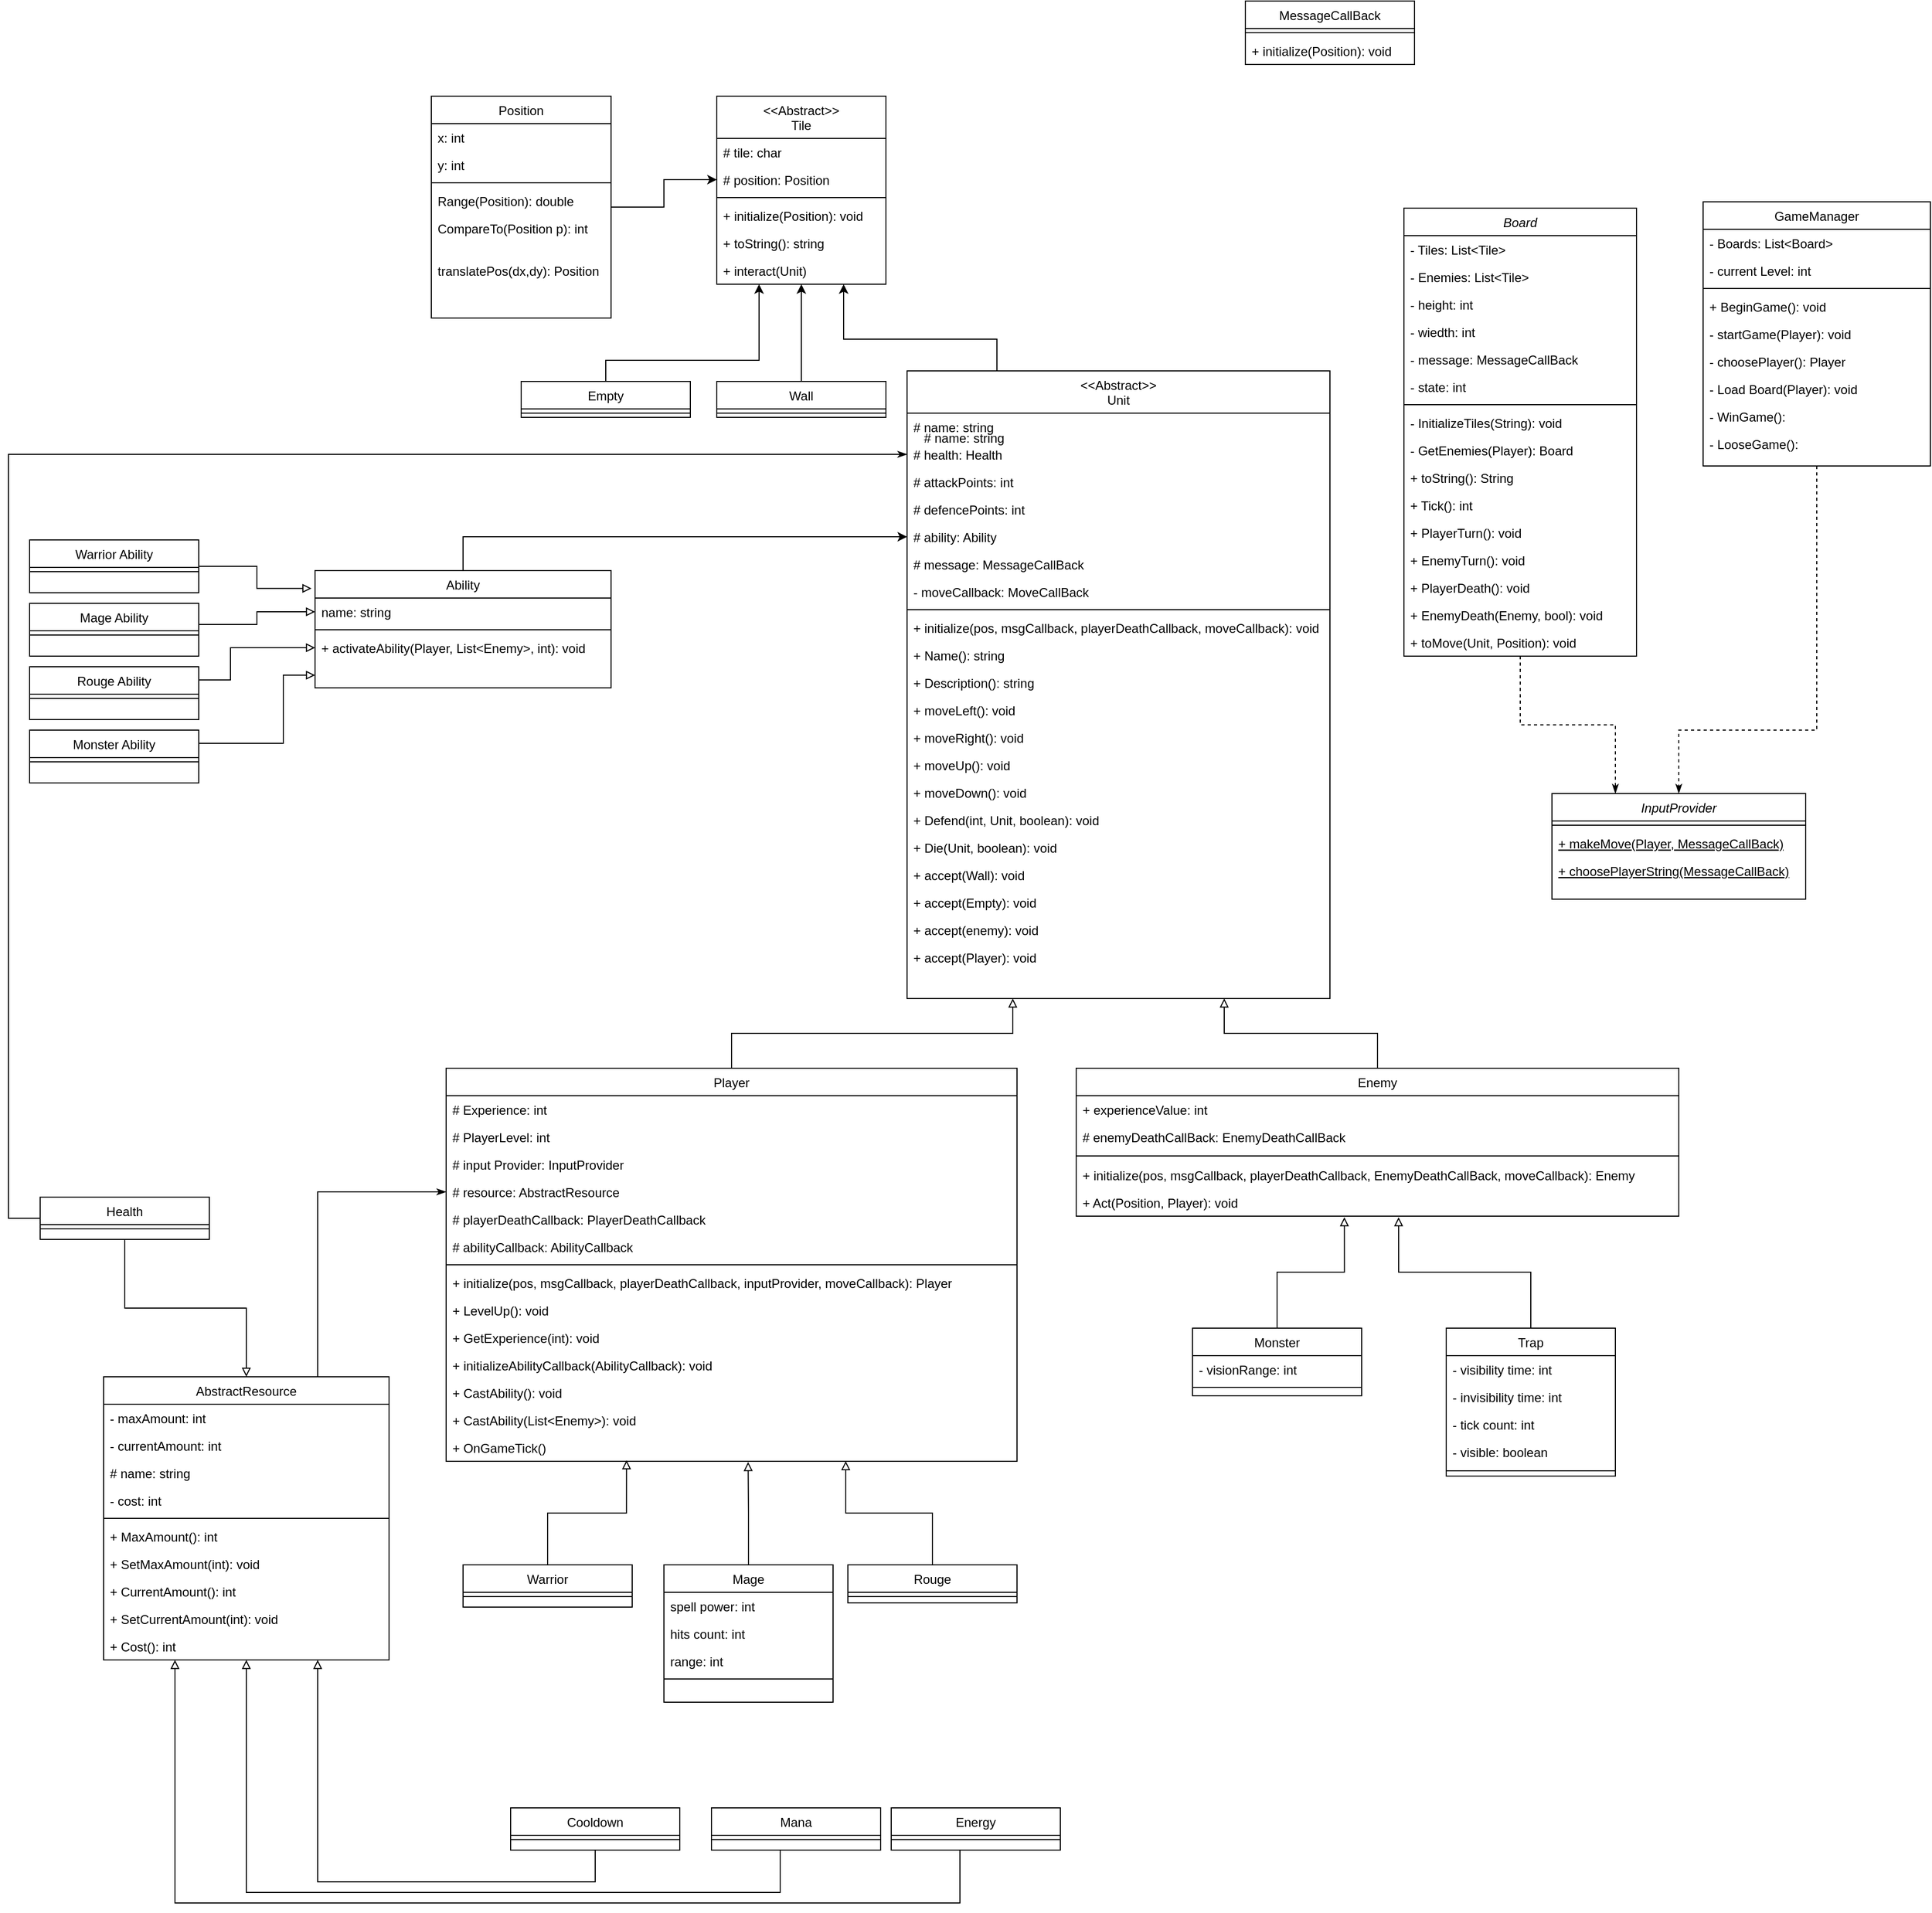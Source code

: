 <mxfile version="14.7.9" type="device"><diagram id="C5RBs43oDa-KdzZeNtuy" name="Page-1"><mxGraphModel dx="2500" dy="2065" grid="1" gridSize="10" guides="1" tooltips="1" connect="1" arrows="1" fold="1" page="1" pageScale="1" pageWidth="827" pageHeight="1169" math="0" shadow="0"><root><mxCell id="WIyWlLk6GJQsqaUBKTNV-0"/><mxCell id="WIyWlLk6GJQsqaUBKTNV-1" parent="WIyWlLk6GJQsqaUBKTNV-0"/><mxCell id="fh96KkEeFU-hCiWbMVlo-61" style="edgeStyle=orthogonalEdgeStyle;rounded=0;orthogonalLoop=1;jettySize=auto;html=1;entryX=0.25;entryY=0;entryDx=0;entryDy=0;endArrow=classicThin;endFill=1;dashed=1;" edge="1" parent="WIyWlLk6GJQsqaUBKTNV-1" source="zkfFHV4jXpPFQw0GAbJ--0" target="fh96KkEeFU-hCiWbMVlo-41"><mxGeometry relative="1" as="geometry"/></mxCell><mxCell id="zkfFHV4jXpPFQw0GAbJ--0" value="Board" style="swimlane;fontStyle=2;align=center;verticalAlign=top;childLayout=stackLayout;horizontal=1;startSize=26;horizontalStack=0;resizeParent=1;resizeLast=0;collapsible=1;marginBottom=0;rounded=0;shadow=0;strokeWidth=1;" parent="WIyWlLk6GJQsqaUBKTNV-1" vertex="1"><mxGeometry x="850" y="-44" width="220" height="424" as="geometry"><mxRectangle x="230" y="140" width="160" height="26" as="alternateBounds"/></mxGeometry></mxCell><mxCell id="zkfFHV4jXpPFQw0GAbJ--1" value="- Tiles: List&lt;Tile&gt;" style="text;align=left;verticalAlign=top;spacingLeft=4;spacingRight=4;overflow=hidden;rotatable=0;points=[[0,0.5],[1,0.5]];portConstraint=eastwest;" parent="zkfFHV4jXpPFQw0GAbJ--0" vertex="1"><mxGeometry y="26" width="220" height="26" as="geometry"/></mxCell><mxCell id="xurQWgPTDYfWLnyRTL-5-29" value="- Enemies: List&lt;Tile&gt;" style="text;align=left;verticalAlign=top;spacingLeft=4;spacingRight=4;overflow=hidden;rotatable=0;points=[[0,0.5],[1,0.5]];portConstraint=eastwest;" parent="zkfFHV4jXpPFQw0GAbJ--0" vertex="1"><mxGeometry y="52" width="220" height="26" as="geometry"/></mxCell><mxCell id="xurQWgPTDYfWLnyRTL-5-79" value="- height: int" style="text;align=left;verticalAlign=top;spacingLeft=4;spacingRight=4;overflow=hidden;rotatable=0;points=[[0,0.5],[1,0.5]];portConstraint=eastwest;" parent="zkfFHV4jXpPFQw0GAbJ--0" vertex="1"><mxGeometry y="78" width="220" height="26" as="geometry"/></mxCell><mxCell id="xurQWgPTDYfWLnyRTL-5-80" value="- wiedth: int" style="text;align=left;verticalAlign=top;spacingLeft=4;spacingRight=4;overflow=hidden;rotatable=0;points=[[0,0.5],[1,0.5]];portConstraint=eastwest;" parent="zkfFHV4jXpPFQw0GAbJ--0" vertex="1"><mxGeometry y="104" width="220" height="26" as="geometry"/></mxCell><mxCell id="fh96KkEeFU-hCiWbMVlo-53" value="- message: MessageCallBack" style="text;align=left;verticalAlign=top;spacingLeft=4;spacingRight=4;overflow=hidden;rotatable=0;points=[[0,0.5],[1,0.5]];portConstraint=eastwest;rounded=0;shadow=0;html=0;" vertex="1" parent="zkfFHV4jXpPFQw0GAbJ--0"><mxGeometry y="130" width="220" height="26" as="geometry"/></mxCell><mxCell id="fh96KkEeFU-hCiWbMVlo-54" value="- state: int" style="text;align=left;verticalAlign=top;spacingLeft=4;spacingRight=4;overflow=hidden;rotatable=0;points=[[0,0.5],[1,0.5]];portConstraint=eastwest;" vertex="1" parent="zkfFHV4jXpPFQw0GAbJ--0"><mxGeometry y="156" width="220" height="26" as="geometry"/></mxCell><mxCell id="zkfFHV4jXpPFQw0GAbJ--4" value="" style="line;html=1;strokeWidth=1;align=left;verticalAlign=middle;spacingTop=-1;spacingLeft=3;spacingRight=3;rotatable=0;labelPosition=right;points=[];portConstraint=eastwest;" parent="zkfFHV4jXpPFQw0GAbJ--0" vertex="1"><mxGeometry y="182" width="220" height="8" as="geometry"/></mxCell><mxCell id="xurQWgPTDYfWLnyRTL-5-73" value="- InitializeTiles(String): void" style="text;align=left;verticalAlign=top;spacingLeft=4;spacingRight=4;overflow=hidden;rotatable=0;points=[[0,0.5],[1,0.5]];portConstraint=eastwest;" parent="zkfFHV4jXpPFQw0GAbJ--0" vertex="1"><mxGeometry y="190" width="220" height="26" as="geometry"/></mxCell><mxCell id="xurQWgPTDYfWLnyRTL-5-74" value="- GetEnemies(Player): Board" style="text;align=left;verticalAlign=top;spacingLeft=4;spacingRight=4;overflow=hidden;rotatable=0;points=[[0,0.5],[1,0.5]];portConstraint=eastwest;" parent="zkfFHV4jXpPFQw0GAbJ--0" vertex="1"><mxGeometry y="216" width="220" height="26" as="geometry"/></mxCell><mxCell id="xurQWgPTDYfWLnyRTL-5-92" value="+ toString(): String" style="text;align=left;verticalAlign=top;spacingLeft=4;spacingRight=4;overflow=hidden;rotatable=0;points=[[0,0.5],[1,0.5]];portConstraint=eastwest;" parent="zkfFHV4jXpPFQw0GAbJ--0" vertex="1"><mxGeometry y="242" width="220" height="26" as="geometry"/></mxCell><mxCell id="fh96KkEeFU-hCiWbMVlo-55" value="+ Tick(): int" style="text;align=left;verticalAlign=top;spacingLeft=4;spacingRight=4;overflow=hidden;rotatable=0;points=[[0,0.5],[1,0.5]];portConstraint=eastwest;" vertex="1" parent="zkfFHV4jXpPFQw0GAbJ--0"><mxGeometry y="268" width="220" height="26" as="geometry"/></mxCell><mxCell id="fh96KkEeFU-hCiWbMVlo-56" value="+ PlayerTurn(): void" style="text;align=left;verticalAlign=top;spacingLeft=4;spacingRight=4;overflow=hidden;rotatable=0;points=[[0,0.5],[1,0.5]];portConstraint=eastwest;" vertex="1" parent="zkfFHV4jXpPFQw0GAbJ--0"><mxGeometry y="294" width="220" height="26" as="geometry"/></mxCell><mxCell id="fh96KkEeFU-hCiWbMVlo-57" value="+ EnemyTurn(): void" style="text;align=left;verticalAlign=top;spacingLeft=4;spacingRight=4;overflow=hidden;rotatable=0;points=[[0,0.5],[1,0.5]];portConstraint=eastwest;" vertex="1" parent="zkfFHV4jXpPFQw0GAbJ--0"><mxGeometry y="320" width="220" height="26" as="geometry"/></mxCell><mxCell id="fh96KkEeFU-hCiWbMVlo-58" value="+ PlayerDeath(): void" style="text;align=left;verticalAlign=top;spacingLeft=4;spacingRight=4;overflow=hidden;rotatable=0;points=[[0,0.5],[1,0.5]];portConstraint=eastwest;" vertex="1" parent="zkfFHV4jXpPFQw0GAbJ--0"><mxGeometry y="346" width="220" height="26" as="geometry"/></mxCell><mxCell id="fh96KkEeFU-hCiWbMVlo-59" value="+ EnemyDeath(Enemy, bool): void" style="text;align=left;verticalAlign=top;spacingLeft=4;spacingRight=4;overflow=hidden;rotatable=0;points=[[0,0.5],[1,0.5]];portConstraint=eastwest;" vertex="1" parent="zkfFHV4jXpPFQw0GAbJ--0"><mxGeometry y="372" width="220" height="26" as="geometry"/></mxCell><mxCell id="fh96KkEeFU-hCiWbMVlo-60" value="+ toMove(Unit, Position): void" style="text;align=left;verticalAlign=top;spacingLeft=4;spacingRight=4;overflow=hidden;rotatable=0;points=[[0,0.5],[1,0.5]];portConstraint=eastwest;" vertex="1" parent="zkfFHV4jXpPFQw0GAbJ--0"><mxGeometry y="398" width="220" height="26" as="geometry"/></mxCell><mxCell id="zkfFHV4jXpPFQw0GAbJ--6" value="&lt;&lt;Abstract&gt;&gt;&#10;Tile" style="swimlane;fontStyle=0;align=center;verticalAlign=top;childLayout=stackLayout;horizontal=1;startSize=40;horizontalStack=0;resizeParent=1;resizeLast=0;collapsible=1;marginBottom=0;rounded=0;shadow=0;strokeWidth=1;" parent="WIyWlLk6GJQsqaUBKTNV-1" vertex="1"><mxGeometry x="200" y="-150" width="160" height="178" as="geometry"><mxRectangle x="130" y="380" width="160" height="26" as="alternateBounds"/></mxGeometry></mxCell><mxCell id="zkfFHV4jXpPFQw0GAbJ--7" value="# tile: char" style="text;align=left;verticalAlign=top;spacingLeft=4;spacingRight=4;overflow=hidden;rotatable=0;points=[[0,0.5],[1,0.5]];portConstraint=eastwest;" parent="zkfFHV4jXpPFQw0GAbJ--6" vertex="1"><mxGeometry y="40" width="160" height="26" as="geometry"/></mxCell><mxCell id="xurQWgPTDYfWLnyRTL-5-30" value="# position: Position" style="text;align=left;verticalAlign=top;spacingLeft=4;spacingRight=4;overflow=hidden;rotatable=0;points=[[0,0.5],[1,0.5]];portConstraint=eastwest;" parent="zkfFHV4jXpPFQw0GAbJ--6" vertex="1"><mxGeometry y="66" width="160" height="26" as="geometry"/></mxCell><mxCell id="zkfFHV4jXpPFQw0GAbJ--9" value="" style="line;html=1;strokeWidth=1;align=left;verticalAlign=middle;spacingTop=-1;spacingLeft=3;spacingRight=3;rotatable=0;labelPosition=right;points=[];portConstraint=eastwest;" parent="zkfFHV4jXpPFQw0GAbJ--6" vertex="1"><mxGeometry y="92" width="160" height="8" as="geometry"/></mxCell><mxCell id="fh96KkEeFU-hCiWbMVlo-0" value="+ initialize(Position): void" style="text;align=left;verticalAlign=top;spacingLeft=4;spacingRight=4;overflow=hidden;rotatable=0;points=[[0,0.5],[1,0.5]];portConstraint=eastwest;" vertex="1" parent="zkfFHV4jXpPFQw0GAbJ--6"><mxGeometry y="100" width="160" height="26" as="geometry"/></mxCell><mxCell id="xurQWgPTDYfWLnyRTL-5-58" value="+ toString(): string" style="text;align=left;verticalAlign=top;spacingLeft=4;spacingRight=4;overflow=hidden;rotatable=0;points=[[0,0.5],[1,0.5]];portConstraint=eastwest;" parent="zkfFHV4jXpPFQw0GAbJ--6" vertex="1"><mxGeometry y="126" width="160" height="26" as="geometry"/></mxCell><mxCell id="fh96KkEeFU-hCiWbMVlo-1" value="+ interact(Unit)" style="text;align=left;verticalAlign=top;spacingLeft=4;spacingRight=4;overflow=hidden;rotatable=0;points=[[0,0.5],[1,0.5]];portConstraint=eastwest;" vertex="1" parent="zkfFHV4jXpPFQw0GAbJ--6"><mxGeometry y="152" width="160" height="26" as="geometry"/></mxCell><mxCell id="fh96KkEeFU-hCiWbMVlo-66" style="edgeStyle=orthogonalEdgeStyle;rounded=0;orthogonalLoop=1;jettySize=auto;html=1;entryX=0.5;entryY=0;entryDx=0;entryDy=0;dashed=1;endArrow=classicThin;endFill=1;" edge="1" parent="WIyWlLk6GJQsqaUBKTNV-1" source="zkfFHV4jXpPFQw0GAbJ--13" target="fh96KkEeFU-hCiWbMVlo-41"><mxGeometry relative="1" as="geometry"><Array as="points"><mxPoint x="1241" y="450"/><mxPoint x="1110" y="450"/></Array></mxGeometry></mxCell><mxCell id="zkfFHV4jXpPFQw0GAbJ--13" value="GameManager" style="swimlane;fontStyle=0;align=center;verticalAlign=top;childLayout=stackLayout;horizontal=1;startSize=26;horizontalStack=0;resizeParent=1;resizeLast=0;collapsible=1;marginBottom=0;rounded=0;shadow=0;strokeWidth=1;" parent="WIyWlLk6GJQsqaUBKTNV-1" vertex="1"><mxGeometry x="1133" y="-50" width="215" height="250" as="geometry"><mxRectangle x="340" y="380" width="170" height="26" as="alternateBounds"/></mxGeometry></mxCell><mxCell id="xurQWgPTDYfWLnyRTL-5-69" value="- Boards: List&lt;Board&gt;" style="text;align=left;verticalAlign=top;spacingLeft=4;spacingRight=4;overflow=hidden;rotatable=0;points=[[0,0.5],[1,0.5]];portConstraint=eastwest;" parent="zkfFHV4jXpPFQw0GAbJ--13" vertex="1"><mxGeometry y="26" width="215" height="26" as="geometry"/></mxCell><mxCell id="xurQWgPTDYfWLnyRTL-5-91" value="- current Level: int" style="text;align=left;verticalAlign=top;spacingLeft=4;spacingRight=4;overflow=hidden;rotatable=0;points=[[0,0.5],[1,0.5]];portConstraint=eastwest;" parent="zkfFHV4jXpPFQw0GAbJ--13" vertex="1"><mxGeometry y="52" width="215" height="26" as="geometry"/></mxCell><mxCell id="zkfFHV4jXpPFQw0GAbJ--15" value="" style="line;html=1;strokeWidth=1;align=left;verticalAlign=middle;spacingTop=-1;spacingLeft=3;spacingRight=3;rotatable=0;labelPosition=right;points=[];portConstraint=eastwest;" parent="zkfFHV4jXpPFQw0GAbJ--13" vertex="1"><mxGeometry y="78" width="215" height="8" as="geometry"/></mxCell><mxCell id="fh96KkEeFU-hCiWbMVlo-65" value="+ BeginGame(): void" style="text;align=left;verticalAlign=top;spacingLeft=4;spacingRight=4;overflow=hidden;rotatable=0;points=[[0,0.5],[1,0.5]];portConstraint=eastwest;" vertex="1" parent="zkfFHV4jXpPFQw0GAbJ--13"><mxGeometry y="86" width="215" height="26" as="geometry"/></mxCell><mxCell id="xurQWgPTDYfWLnyRTL-5-68" value="- startGame(Player): void" style="text;align=left;verticalAlign=top;spacingLeft=4;spacingRight=4;overflow=hidden;rotatable=0;points=[[0,0.5],[1,0.5]];portConstraint=eastwest;" parent="zkfFHV4jXpPFQw0GAbJ--13" vertex="1"><mxGeometry y="112" width="215" height="26" as="geometry"/></mxCell><mxCell id="xurQWgPTDYfWLnyRTL-5-71" value="- choosePlayer(): Player" style="text;align=left;verticalAlign=top;spacingLeft=4;spacingRight=4;overflow=hidden;rotatable=0;points=[[0,0.5],[1,0.5]];portConstraint=eastwest;" parent="zkfFHV4jXpPFQw0GAbJ--13" vertex="1"><mxGeometry y="138" width="215" height="26" as="geometry"/></mxCell><mxCell id="xurQWgPTDYfWLnyRTL-5-70" value="- Load Board(Player): void" style="text;align=left;verticalAlign=top;spacingLeft=4;spacingRight=4;overflow=hidden;rotatable=0;points=[[0,0.5],[1,0.5]];portConstraint=eastwest;" parent="zkfFHV4jXpPFQw0GAbJ--13" vertex="1"><mxGeometry y="164" width="215" height="26" as="geometry"/></mxCell><mxCell id="xurQWgPTDYfWLnyRTL-5-72" value="- WinGame():" style="text;align=left;verticalAlign=top;spacingLeft=4;spacingRight=4;overflow=hidden;rotatable=0;points=[[0,0.5],[1,0.5]];portConstraint=eastwest;" parent="zkfFHV4jXpPFQw0GAbJ--13" vertex="1"><mxGeometry y="190" width="215" height="26" as="geometry"/></mxCell><mxCell id="fh96KkEeFU-hCiWbMVlo-64" value="- LooseGame():" style="text;align=left;verticalAlign=top;spacingLeft=4;spacingRight=4;overflow=hidden;rotatable=0;points=[[0,0.5],[1,0.5]];portConstraint=eastwest;" vertex="1" parent="zkfFHV4jXpPFQw0GAbJ--13"><mxGeometry y="216" width="215" height="26" as="geometry"/></mxCell><mxCell id="xurQWgPTDYfWLnyRTL-5-89" style="edgeStyle=orthogonalEdgeStyle;rounded=0;orthogonalLoop=1;jettySize=auto;html=1;entryX=0;entryY=0.5;entryDx=0;entryDy=0;" parent="WIyWlLk6GJQsqaUBKTNV-1" source="zkfFHV4jXpPFQw0GAbJ--17" target="xurQWgPTDYfWLnyRTL-5-30" edge="1"><mxGeometry relative="1" as="geometry"/></mxCell><mxCell id="zkfFHV4jXpPFQw0GAbJ--17" value="Position" style="swimlane;fontStyle=0;align=center;verticalAlign=top;childLayout=stackLayout;horizontal=1;startSize=26;horizontalStack=0;resizeParent=1;resizeLast=0;collapsible=1;marginBottom=0;rounded=0;shadow=0;strokeWidth=1;" parent="WIyWlLk6GJQsqaUBKTNV-1" vertex="1"><mxGeometry x="-70" y="-150" width="170" height="210" as="geometry"><mxRectangle x="550" y="140" width="160" height="26" as="alternateBounds"/></mxGeometry></mxCell><mxCell id="zkfFHV4jXpPFQw0GAbJ--18" value="x: int" style="text;align=left;verticalAlign=top;spacingLeft=4;spacingRight=4;overflow=hidden;rotatable=0;points=[[0,0.5],[1,0.5]];portConstraint=eastwest;" parent="zkfFHV4jXpPFQw0GAbJ--17" vertex="1"><mxGeometry y="26" width="170" height="26" as="geometry"/></mxCell><mxCell id="zkfFHV4jXpPFQw0GAbJ--19" value="y: int" style="text;align=left;verticalAlign=top;spacingLeft=4;spacingRight=4;overflow=hidden;rotatable=0;points=[[0,0.5],[1,0.5]];portConstraint=eastwest;rounded=0;shadow=0;html=0;" parent="zkfFHV4jXpPFQw0GAbJ--17" vertex="1"><mxGeometry y="52" width="170" height="26" as="geometry"/></mxCell><mxCell id="zkfFHV4jXpPFQw0GAbJ--23" value="" style="line;html=1;strokeWidth=1;align=left;verticalAlign=middle;spacingTop=-1;spacingLeft=3;spacingRight=3;rotatable=0;labelPosition=right;points=[];portConstraint=eastwest;" parent="zkfFHV4jXpPFQw0GAbJ--17" vertex="1"><mxGeometry y="78" width="170" height="8" as="geometry"/></mxCell><mxCell id="zkfFHV4jXpPFQw0GAbJ--24" value="Range(Position): double" style="text;align=left;verticalAlign=top;spacingLeft=4;spacingRight=4;overflow=hidden;rotatable=0;points=[[0,0.5],[1,0.5]];portConstraint=eastwest;" parent="zkfFHV4jXpPFQw0GAbJ--17" vertex="1"><mxGeometry y="86" width="170" height="26" as="geometry"/></mxCell><mxCell id="UVqA8vd3eI1Kyam_ThxP-0" value="CompareTo(Position p): int" style="text;align=left;verticalAlign=top;spacingLeft=4;spacingRight=4;overflow=hidden;rotatable=0;points=[[0,0.5],[1,0.5]];portConstraint=eastwest;" parent="zkfFHV4jXpPFQw0GAbJ--17" vertex="1"><mxGeometry y="112" width="170" height="40" as="geometry"/></mxCell><mxCell id="zkfFHV4jXpPFQw0GAbJ--25" value="translatePos(dx,dy): Position" style="text;align=left;verticalAlign=top;spacingLeft=4;spacingRight=4;overflow=hidden;rotatable=0;points=[[0,0.5],[1,0.5]];portConstraint=eastwest;" parent="zkfFHV4jXpPFQw0GAbJ--17" vertex="1"><mxGeometry y="152" width="170" height="58" as="geometry"/></mxCell><mxCell id="WGOA79-FLIgfpzb8luad-61" style="edgeStyle=orthogonalEdgeStyle;rounded=0;orthogonalLoop=1;jettySize=auto;html=1;entryX=0.25;entryY=1;entryDx=0;entryDy=0;" parent="WIyWlLk6GJQsqaUBKTNV-1" source="WGOA79-FLIgfpzb8luad-0" target="zkfFHV4jXpPFQw0GAbJ--6" edge="1"><mxGeometry relative="1" as="geometry"><Array as="points"><mxPoint x="95" y="100"/><mxPoint x="240" y="100"/></Array></mxGeometry></mxCell><mxCell id="WGOA79-FLIgfpzb8luad-0" value="Empty" style="swimlane;fontStyle=0;align=center;verticalAlign=top;childLayout=stackLayout;horizontal=1;startSize=26;horizontalStack=0;resizeParent=1;resizeLast=0;collapsible=1;marginBottom=0;rounded=0;shadow=0;strokeWidth=1;" parent="WIyWlLk6GJQsqaUBKTNV-1" vertex="1"><mxGeometry x="15" y="120" width="160" height="34" as="geometry"><mxRectangle x="340" y="380" width="170" height="26" as="alternateBounds"/></mxGeometry></mxCell><mxCell id="WGOA79-FLIgfpzb8luad-2" value="" style="line;html=1;strokeWidth=1;align=left;verticalAlign=middle;spacingTop=-1;spacingLeft=3;spacingRight=3;rotatable=0;labelPosition=right;points=[];portConstraint=eastwest;" parent="WGOA79-FLIgfpzb8luad-0" vertex="1"><mxGeometry y="26" width="160" height="8" as="geometry"/></mxCell><mxCell id="WGOA79-FLIgfpzb8luad-62" style="edgeStyle=orthogonalEdgeStyle;rounded=0;orthogonalLoop=1;jettySize=auto;html=1;entryX=0.5;entryY=1;entryDx=0;entryDy=0;" parent="WIyWlLk6GJQsqaUBKTNV-1" source="WGOA79-FLIgfpzb8luad-3" target="zkfFHV4jXpPFQw0GAbJ--6" edge="1"><mxGeometry relative="1" as="geometry"/></mxCell><mxCell id="WGOA79-FLIgfpzb8luad-3" value="Wall" style="swimlane;fontStyle=0;align=center;verticalAlign=top;childLayout=stackLayout;horizontal=1;startSize=26;horizontalStack=0;resizeParent=1;resizeLast=0;collapsible=1;marginBottom=0;rounded=0;shadow=0;strokeWidth=1;" parent="WIyWlLk6GJQsqaUBKTNV-1" vertex="1"><mxGeometry x="200" y="120" width="160" height="34" as="geometry"><mxRectangle x="340" y="380" width="170" height="26" as="alternateBounds"/></mxGeometry></mxCell><mxCell id="WGOA79-FLIgfpzb8luad-4" value="" style="line;html=1;strokeWidth=1;align=left;verticalAlign=middle;spacingTop=-1;spacingLeft=3;spacingRight=3;rotatable=0;labelPosition=right;points=[];portConstraint=eastwest;" parent="WGOA79-FLIgfpzb8luad-3" vertex="1"><mxGeometry y="26" width="160" height="8" as="geometry"/></mxCell><mxCell id="WGOA79-FLIgfpzb8luad-63" style="edgeStyle=orthogonalEdgeStyle;rounded=0;orthogonalLoop=1;jettySize=auto;html=1;entryX=0.75;entryY=1;entryDx=0;entryDy=0;" parent="WIyWlLk6GJQsqaUBKTNV-1" source="WGOA79-FLIgfpzb8luad-5" target="zkfFHV4jXpPFQw0GAbJ--6" edge="1"><mxGeometry relative="1" as="geometry"><Array as="points"><mxPoint x="465" y="80"/><mxPoint x="320" y="80"/></Array></mxGeometry></mxCell><mxCell id="WGOA79-FLIgfpzb8luad-5" value="&lt;&lt;Abstract&gt;&gt;&#10;Unit" style="swimlane;fontStyle=0;align=center;verticalAlign=top;childLayout=stackLayout;horizontal=1;startSize=40;horizontalStack=0;resizeParent=1;resizeLast=0;collapsible=1;marginBottom=0;rounded=0;shadow=0;strokeWidth=1;" parent="WIyWlLk6GJQsqaUBKTNV-1" vertex="1"><mxGeometry x="380" y="110" width="400" height="594" as="geometry"><mxRectangle x="340" y="380" width="170" height="26" as="alternateBounds"/></mxGeometry></mxCell><mxCell id="WGOA79-FLIgfpzb8luad-14" value="# name: string" style="text;align=left;verticalAlign=top;spacingLeft=4;spacingRight=4;overflow=hidden;rotatable=0;points=[[0,0.5],[1,0.5]];portConstraint=eastwest;rounded=0;shadow=0;html=0;" parent="WGOA79-FLIgfpzb8luad-5" vertex="1"><mxGeometry y="40" width="400" height="26" as="geometry"/></mxCell><mxCell id="WGOA79-FLIgfpzb8luad-13" value="# health: Health" style="text;align=left;verticalAlign=top;spacingLeft=4;spacingRight=4;overflow=hidden;rotatable=0;points=[[0,0.5],[1,0.5]];portConstraint=eastwest;" parent="WGOA79-FLIgfpzb8luad-5" vertex="1"><mxGeometry y="66" width="400" height="26" as="geometry"/></mxCell><mxCell id="xurQWgPTDYfWLnyRTL-5-0" value="# attackPoints: int" style="text;align=left;verticalAlign=top;spacingLeft=4;spacingRight=4;overflow=hidden;rotatable=0;points=[[0,0.5],[1,0.5]];portConstraint=eastwest;rounded=0;shadow=0;html=0;" parent="WGOA79-FLIgfpzb8luad-5" vertex="1"><mxGeometry y="92" width="400" height="26" as="geometry"/></mxCell><mxCell id="xurQWgPTDYfWLnyRTL-5-1" value="# defencePoints: int" style="text;align=left;verticalAlign=top;spacingLeft=4;spacingRight=4;overflow=hidden;rotatable=0;points=[[0,0.5],[1,0.5]];portConstraint=eastwest;" parent="WGOA79-FLIgfpzb8luad-5" vertex="1"><mxGeometry y="118" width="400" height="26" as="geometry"/></mxCell><mxCell id="xurQWgPTDYfWLnyRTL-5-82" value="# ability: Ability" style="text;align=left;verticalAlign=top;spacingLeft=4;spacingRight=4;overflow=hidden;rotatable=0;points=[[0,0.5],[1,0.5]];portConstraint=eastwest;rounded=0;shadow=0;html=0;" parent="WGOA79-FLIgfpzb8luad-5" vertex="1"><mxGeometry y="144" width="400" height="26" as="geometry"/></mxCell><mxCell id="fh96KkEeFU-hCiWbMVlo-5" value="# message: MessageCallBack" style="text;align=left;verticalAlign=top;spacingLeft=4;spacingRight=4;overflow=hidden;rotatable=0;points=[[0,0.5],[1,0.5]];portConstraint=eastwest;rounded=0;shadow=0;html=0;" vertex="1" parent="WGOA79-FLIgfpzb8luad-5"><mxGeometry y="170" width="400" height="26" as="geometry"/></mxCell><mxCell id="fh96KkEeFU-hCiWbMVlo-6" value="- moveCallback: MoveCallBack" style="text;align=left;verticalAlign=top;spacingLeft=4;spacingRight=4;overflow=hidden;rotatable=0;points=[[0,0.5],[1,0.5]];portConstraint=eastwest;rounded=0;shadow=0;html=0;" vertex="1" parent="WGOA79-FLIgfpzb8luad-5"><mxGeometry y="196" width="400" height="26" as="geometry"/></mxCell><mxCell id="WGOA79-FLIgfpzb8luad-6" value="" style="line;html=1;strokeWidth=1;align=left;verticalAlign=middle;spacingTop=-1;spacingLeft=3;spacingRight=3;rotatable=0;labelPosition=right;points=[];portConstraint=eastwest;" parent="WGOA79-FLIgfpzb8luad-5" vertex="1"><mxGeometry y="222" width="400" height="8" as="geometry"/></mxCell><mxCell id="fh96KkEeFU-hCiWbMVlo-7" value="+ initialize(pos, msgCallback, playerDeathCallback, moveCallback): void" style="text;align=left;verticalAlign=top;spacingLeft=4;spacingRight=4;overflow=hidden;rotatable=0;points=[[0,0.5],[1,0.5]];portConstraint=eastwest;" vertex="1" parent="WGOA79-FLIgfpzb8luad-5"><mxGeometry y="230" width="400" height="26" as="geometry"/></mxCell><mxCell id="xurQWgPTDYfWLnyRTL-5-57" value="+ Name(): string" style="text;align=left;verticalAlign=top;spacingLeft=4;spacingRight=4;overflow=hidden;rotatable=0;points=[[0,0.5],[1,0.5]];portConstraint=eastwest;" parent="WGOA79-FLIgfpzb8luad-5" vertex="1"><mxGeometry y="256" width="400" height="26" as="geometry"/></mxCell><mxCell id="xurQWgPTDYfWLnyRTL-5-59" value="+ Description(): string" style="text;align=left;verticalAlign=top;spacingLeft=4;spacingRight=4;overflow=hidden;rotatable=0;points=[[0,0.5],[1,0.5]];portConstraint=eastwest;" parent="WGOA79-FLIgfpzb8luad-5" vertex="1"><mxGeometry y="282" width="400" height="26" as="geometry"/></mxCell><mxCell id="WGOA79-FLIgfpzb8luad-15" value="+ moveLeft(): void" style="text;align=left;verticalAlign=top;spacingLeft=4;spacingRight=4;overflow=hidden;rotatable=0;points=[[0,0.5],[1,0.5]];portConstraint=eastwest;" parent="WGOA79-FLIgfpzb8luad-5" vertex="1"><mxGeometry y="308" width="400" height="26" as="geometry"/></mxCell><mxCell id="fh96KkEeFU-hCiWbMVlo-8" value="+ moveRight(): void" style="text;align=left;verticalAlign=top;spacingLeft=4;spacingRight=4;overflow=hidden;rotatable=0;points=[[0,0.5],[1,0.5]];portConstraint=eastwest;" vertex="1" parent="WGOA79-FLIgfpzb8luad-5"><mxGeometry y="334" width="400" height="26" as="geometry"/></mxCell><mxCell id="fh96KkEeFU-hCiWbMVlo-10" value="+ moveUp(): void" style="text;align=left;verticalAlign=top;spacingLeft=4;spacingRight=4;overflow=hidden;rotatable=0;points=[[0,0.5],[1,0.5]];portConstraint=eastwest;" vertex="1" parent="WGOA79-FLIgfpzb8luad-5"><mxGeometry y="360" width="400" height="26" as="geometry"/></mxCell><mxCell id="fh96KkEeFU-hCiWbMVlo-9" value="+ moveDown(): void" style="text;align=left;verticalAlign=top;spacingLeft=4;spacingRight=4;overflow=hidden;rotatable=0;points=[[0,0.5],[1,0.5]];portConstraint=eastwest;" vertex="1" parent="WGOA79-FLIgfpzb8luad-5"><mxGeometry y="386" width="400" height="26" as="geometry"/></mxCell><mxCell id="xurQWgPTDYfWLnyRTL-5-51" value="+ Defend(int, Unit, boolean): void" style="text;align=left;verticalAlign=top;spacingLeft=4;spacingRight=4;overflow=hidden;rotatable=0;points=[[0,0.5],[1,0.5]];portConstraint=eastwest;" parent="WGOA79-FLIgfpzb8luad-5" vertex="1"><mxGeometry y="412" width="400" height="26" as="geometry"/></mxCell><mxCell id="xurQWgPTDYfWLnyRTL-5-52" value="+ Die(Unit, boolean): void" style="text;align=left;verticalAlign=top;spacingLeft=4;spacingRight=4;overflow=hidden;rotatable=0;points=[[0,0.5],[1,0.5]];portConstraint=eastwest;" parent="WGOA79-FLIgfpzb8luad-5" vertex="1"><mxGeometry y="438" width="400" height="26" as="geometry"/></mxCell><mxCell id="fh96KkEeFU-hCiWbMVlo-14" value="+ accept(Wall): void" style="text;align=left;verticalAlign=top;spacingLeft=4;spacingRight=4;overflow=hidden;rotatable=0;points=[[0,0.5],[1,0.5]];portConstraint=eastwest;" vertex="1" parent="WGOA79-FLIgfpzb8luad-5"><mxGeometry y="464" width="400" height="26" as="geometry"/></mxCell><mxCell id="xurQWgPTDYfWLnyRTL-5-50" value="+ accept(Empty): void" style="text;align=left;verticalAlign=top;spacingLeft=4;spacingRight=4;overflow=hidden;rotatable=0;points=[[0,0.5],[1,0.5]];portConstraint=eastwest;" parent="WGOA79-FLIgfpzb8luad-5" vertex="1"><mxGeometry y="490" width="400" height="26" as="geometry"/></mxCell><mxCell id="fh96KkEeFU-hCiWbMVlo-16" value="+ accept(enemy): void" style="text;align=left;verticalAlign=top;spacingLeft=4;spacingRight=4;overflow=hidden;rotatable=0;points=[[0,0.5],[1,0.5]];portConstraint=eastwest;" vertex="1" parent="WGOA79-FLIgfpzb8luad-5"><mxGeometry y="516" width="400" height="26" as="geometry"/></mxCell><mxCell id="fh96KkEeFU-hCiWbMVlo-17" value="+ accept(Player): void" style="text;align=left;verticalAlign=top;spacingLeft=4;spacingRight=4;overflow=hidden;rotatable=0;points=[[0,0.5],[1,0.5]];portConstraint=eastwest;" vertex="1" parent="WGOA79-FLIgfpzb8luad-5"><mxGeometry y="542" width="400" height="26" as="geometry"/></mxCell><mxCell id="fh96KkEeFU-hCiWbMVlo-40" style="edgeStyle=orthogonalEdgeStyle;rounded=0;orthogonalLoop=1;jettySize=auto;html=1;entryX=0.75;entryY=1;entryDx=0;entryDy=0;endArrow=block;endFill=0;" edge="1" parent="WIyWlLk6GJQsqaUBKTNV-1" source="WGOA79-FLIgfpzb8luad-7" target="WGOA79-FLIgfpzb8luad-5"><mxGeometry relative="1" as="geometry"/></mxCell><mxCell id="WGOA79-FLIgfpzb8luad-7" value="Enemy" style="swimlane;fontStyle=0;align=center;verticalAlign=top;childLayout=stackLayout;horizontal=1;startSize=26;horizontalStack=0;resizeParent=1;resizeLast=0;collapsible=1;marginBottom=0;rounded=0;shadow=0;strokeWidth=1;" parent="WIyWlLk6GJQsqaUBKTNV-1" vertex="1"><mxGeometry x="540" y="770" width="570" height="140" as="geometry"><mxRectangle x="550" y="140" width="160" height="26" as="alternateBounds"/></mxGeometry></mxCell><mxCell id="WGOA79-FLIgfpzb8luad-8" value="+ experienceValue: int" style="text;align=left;verticalAlign=top;spacingLeft=4;spacingRight=4;overflow=hidden;rotatable=0;points=[[0,0.5],[1,0.5]];portConstraint=eastwest;" parent="WGOA79-FLIgfpzb8luad-7" vertex="1"><mxGeometry y="26" width="570" height="26" as="geometry"/></mxCell><mxCell id="fh96KkEeFU-hCiWbMVlo-18" value="# enemyDeathCallBack: EnemyDeathCallBack" style="text;align=left;verticalAlign=top;spacingLeft=4;spacingRight=4;overflow=hidden;rotatable=0;points=[[0,0.5],[1,0.5]];portConstraint=eastwest;" vertex="1" parent="WGOA79-FLIgfpzb8luad-7"><mxGeometry y="52" width="570" height="26" as="geometry"/></mxCell><mxCell id="WGOA79-FLIgfpzb8luad-10" value="" style="line;html=1;strokeWidth=1;align=left;verticalAlign=middle;spacingTop=-1;spacingLeft=3;spacingRight=3;rotatable=0;labelPosition=right;points=[];portConstraint=eastwest;" parent="WGOA79-FLIgfpzb8luad-7" vertex="1"><mxGeometry y="78" width="570" height="10" as="geometry"/></mxCell><mxCell id="fh96KkEeFU-hCiWbMVlo-19" value="+ initialize(pos, msgCallback, playerDeathCallback, EnemyDeathCallBack, moveCallback): Enemy" style="text;align=left;verticalAlign=top;spacingLeft=4;spacingRight=4;overflow=hidden;rotatable=0;points=[[0,0.5],[1,0.5]];portConstraint=eastwest;" vertex="1" parent="WGOA79-FLIgfpzb8luad-7"><mxGeometry y="88" width="570" height="26" as="geometry"/></mxCell><mxCell id="fh96KkEeFU-hCiWbMVlo-20" value="+ Act(Position, Player): void" style="text;align=left;verticalAlign=top;spacingLeft=4;spacingRight=4;overflow=hidden;rotatable=0;points=[[0,0.5],[1,0.5]];portConstraint=eastwest;" vertex="1" parent="WGOA79-FLIgfpzb8luad-7"><mxGeometry y="114" width="570" height="26" as="geometry"/></mxCell><mxCell id="fh96KkEeFU-hCiWbMVlo-39" style="edgeStyle=orthogonalEdgeStyle;rounded=0;orthogonalLoop=1;jettySize=auto;html=1;entryX=0.25;entryY=1;entryDx=0;entryDy=0;endArrow=block;endFill=0;" edge="1" parent="WIyWlLk6GJQsqaUBKTNV-1" source="WGOA79-FLIgfpzb8luad-16" target="WGOA79-FLIgfpzb8luad-5"><mxGeometry relative="1" as="geometry"/></mxCell><mxCell id="WGOA79-FLIgfpzb8luad-16" value="Player" style="swimlane;fontStyle=0;align=center;verticalAlign=top;childLayout=stackLayout;horizontal=1;startSize=26;horizontalStack=0;resizeParent=1;resizeLast=0;collapsible=1;marginBottom=0;rounded=0;shadow=0;strokeWidth=1;" parent="WIyWlLk6GJQsqaUBKTNV-1" vertex="1"><mxGeometry x="-56" y="770" width="540" height="372" as="geometry"><mxRectangle x="550" y="140" width="160" height="26" as="alternateBounds"/></mxGeometry></mxCell><mxCell id="WGOA79-FLIgfpzb8luad-17" value="# Experience: int" style="text;align=left;verticalAlign=top;spacingLeft=4;spacingRight=4;overflow=hidden;rotatable=0;points=[[0,0.5],[1,0.5]];portConstraint=eastwest;" parent="WGOA79-FLIgfpzb8luad-16" vertex="1"><mxGeometry y="26" width="540" height="26" as="geometry"/></mxCell><mxCell id="WGOA79-FLIgfpzb8luad-18" value="# PlayerLevel: int" style="text;align=left;verticalAlign=top;spacingLeft=4;spacingRight=4;overflow=hidden;rotatable=0;points=[[0,0.5],[1,0.5]];portConstraint=eastwest;rounded=0;shadow=0;html=0;" parent="WGOA79-FLIgfpzb8luad-16" vertex="1"><mxGeometry y="52" width="540" height="26" as="geometry"/></mxCell><mxCell id="vpM-19NVT32i6DOL5WO7-25" value="# input Provider: InputProvider" style="text;align=left;verticalAlign=top;spacingLeft=4;spacingRight=4;overflow=hidden;rotatable=0;points=[[0,0.5],[1,0.5]];portConstraint=eastwest;rounded=0;shadow=0;html=0;" parent="WGOA79-FLIgfpzb8luad-16" vertex="1"><mxGeometry y="78" width="540" height="26" as="geometry"/></mxCell><mxCell id="vpM-19NVT32i6DOL5WO7-24" value="# resource: AbstractResource" style="text;align=left;verticalAlign=top;spacingLeft=4;spacingRight=4;overflow=hidden;rotatable=0;points=[[0,0.5],[1,0.5]];portConstraint=eastwest;rounded=0;shadow=0;html=0;" parent="WGOA79-FLIgfpzb8luad-16" vertex="1"><mxGeometry y="104" width="540" height="26" as="geometry"/></mxCell><mxCell id="vpM-19NVT32i6DOL5WO7-26" value="# playerDeathCallback: PlayerDeathCallback" style="text;align=left;verticalAlign=top;spacingLeft=4;spacingRight=4;overflow=hidden;rotatable=0;points=[[0,0.5],[1,0.5]];portConstraint=eastwest;rounded=0;shadow=0;html=0;" parent="WGOA79-FLIgfpzb8luad-16" vertex="1"><mxGeometry y="130" width="540" height="26" as="geometry"/></mxCell><mxCell id="vpM-19NVT32i6DOL5WO7-27" value="# abilityCallback: AbilityCallback" style="text;align=left;verticalAlign=top;spacingLeft=4;spacingRight=4;overflow=hidden;rotatable=0;points=[[0,0.5],[1,0.5]];portConstraint=eastwest;rounded=0;shadow=0;html=0;" parent="WGOA79-FLIgfpzb8luad-16" vertex="1"><mxGeometry y="156" width="540" height="26" as="geometry"/></mxCell><mxCell id="WGOA79-FLIgfpzb8luad-19" value="" style="line;html=1;strokeWidth=1;align=left;verticalAlign=middle;spacingTop=-1;spacingLeft=3;spacingRight=3;rotatable=0;labelPosition=right;points=[];portConstraint=eastwest;" parent="WGOA79-FLIgfpzb8luad-16" vertex="1"><mxGeometry y="182" width="540" height="8" as="geometry"/></mxCell><mxCell id="vpM-19NVT32i6DOL5WO7-28" value="+ initialize(pos, msgCallback, playerDeathCallback, inputProvider, moveCallback): Player" style="text;align=left;verticalAlign=top;spacingLeft=4;spacingRight=4;overflow=hidden;rotatable=0;points=[[0,0.5],[1,0.5]];portConstraint=eastwest;" parent="WGOA79-FLIgfpzb8luad-16" vertex="1"><mxGeometry y="190" width="540" height="26" as="geometry"/></mxCell><mxCell id="xurQWgPTDYfWLnyRTL-5-2" value="+ LevelUp(): void" style="text;align=left;verticalAlign=top;spacingLeft=4;spacingRight=4;overflow=hidden;rotatable=0;points=[[0,0.5],[1,0.5]];portConstraint=eastwest;" parent="WGOA79-FLIgfpzb8luad-16" vertex="1"><mxGeometry y="216" width="540" height="26" as="geometry"/></mxCell><mxCell id="xurQWgPTDYfWLnyRTL-5-53" value="+ GetExperience(int): void" style="text;align=left;verticalAlign=top;spacingLeft=4;spacingRight=4;overflow=hidden;rotatable=0;points=[[0,0.5],[1,0.5]];portConstraint=eastwest;" parent="WGOA79-FLIgfpzb8luad-16" vertex="1"><mxGeometry y="242" width="540" height="26" as="geometry"/></mxCell><mxCell id="fh96KkEeFU-hCiWbMVlo-26" value="+ initializeAbilityCallback(AbilityCallback): void" style="text;align=left;verticalAlign=top;spacingLeft=4;spacingRight=4;overflow=hidden;rotatable=0;points=[[0,0.5],[1,0.5]];portConstraint=eastwest;" vertex="1" parent="WGOA79-FLIgfpzb8luad-16"><mxGeometry y="268" width="540" height="26" as="geometry"/></mxCell><mxCell id="fh96KkEeFU-hCiWbMVlo-23" value="+ CastAbility(): void" style="text;align=left;verticalAlign=top;spacingLeft=4;spacingRight=4;overflow=hidden;rotatable=0;points=[[0,0.5],[1,0.5]];portConstraint=eastwest;" vertex="1" parent="WGOA79-FLIgfpzb8luad-16"><mxGeometry y="294" width="540" height="26" as="geometry"/></mxCell><mxCell id="fh96KkEeFU-hCiWbMVlo-24" value="+ CastAbility(List&lt;Enemy&gt;): void" style="text;align=left;verticalAlign=top;spacingLeft=4;spacingRight=4;overflow=hidden;rotatable=0;points=[[0,0.5],[1,0.5]];portConstraint=eastwest;" vertex="1" parent="WGOA79-FLIgfpzb8luad-16"><mxGeometry y="320" width="540" height="26" as="geometry"/></mxCell><mxCell id="fh96KkEeFU-hCiWbMVlo-25" value="+ OnGameTick()" style="text;align=left;verticalAlign=top;spacingLeft=4;spacingRight=4;overflow=hidden;rotatable=0;points=[[0,0.5],[1,0.5]];portConstraint=eastwest;" vertex="1" parent="WGOA79-FLIgfpzb8luad-16"><mxGeometry y="346" width="540" height="26" as="geometry"/></mxCell><mxCell id="vpM-19NVT32i6DOL5WO7-18" style="edgeStyle=orthogonalEdgeStyle;rounded=0;orthogonalLoop=1;jettySize=auto;html=1;entryX=0.5;entryY=0;entryDx=0;entryDy=0;endArrow=block;endFill=0;" parent="WIyWlLk6GJQsqaUBKTNV-1" source="WGOA79-FLIgfpzb8luad-22" target="vpM-19NVT32i6DOL5WO7-0" edge="1"><mxGeometry relative="1" as="geometry"/></mxCell><mxCell id="fh96KkEeFU-hCiWbMVlo-38" style="edgeStyle=orthogonalEdgeStyle;rounded=0;orthogonalLoop=1;jettySize=auto;html=1;entryX=0;entryY=0.5;entryDx=0;entryDy=0;endArrow=classicThin;endFill=1;" edge="1" parent="WIyWlLk6GJQsqaUBKTNV-1" source="WGOA79-FLIgfpzb8luad-22" target="WGOA79-FLIgfpzb8luad-13"><mxGeometry relative="1" as="geometry"><Array as="points"><mxPoint x="-470" y="912"/><mxPoint x="-470" y="189"/></Array></mxGeometry></mxCell><mxCell id="WGOA79-FLIgfpzb8luad-22" value="Health" style="swimlane;fontStyle=0;align=center;verticalAlign=top;childLayout=stackLayout;horizontal=1;startSize=26;horizontalStack=0;resizeParent=1;resizeLast=0;collapsible=1;marginBottom=0;rounded=0;shadow=0;strokeWidth=1;" parent="WIyWlLk6GJQsqaUBKTNV-1" vertex="1"><mxGeometry x="-440" y="892" width="160" height="40" as="geometry"><mxRectangle x="340" y="380" width="170" height="26" as="alternateBounds"/></mxGeometry></mxCell><mxCell id="WGOA79-FLIgfpzb8luad-25" value="" style="line;html=1;strokeWidth=1;align=left;verticalAlign=middle;spacingTop=-1;spacingLeft=3;spacingRight=3;rotatable=0;labelPosition=right;points=[];portConstraint=eastwest;" parent="WGOA79-FLIgfpzb8luad-22" vertex="1"><mxGeometry y="26" width="160" height="8" as="geometry"/></mxCell><mxCell id="fh96KkEeFU-hCiWbMVlo-22" style="edgeStyle=orthogonalEdgeStyle;rounded=0;orthogonalLoop=1;jettySize=auto;html=1;entryX=0.445;entryY=1.038;entryDx=0;entryDy=0;entryPerimeter=0;endArrow=block;endFill=0;" edge="1" parent="WIyWlLk6GJQsqaUBKTNV-1" source="WGOA79-FLIgfpzb8luad-27" target="fh96KkEeFU-hCiWbMVlo-20"><mxGeometry relative="1" as="geometry"/></mxCell><mxCell id="WGOA79-FLIgfpzb8luad-27" value="Monster" style="swimlane;fontStyle=0;align=center;verticalAlign=top;childLayout=stackLayout;horizontal=1;startSize=26;horizontalStack=0;resizeParent=1;resizeLast=0;collapsible=1;marginBottom=0;rounded=0;shadow=0;strokeWidth=1;" parent="WIyWlLk6GJQsqaUBKTNV-1" vertex="1"><mxGeometry x="650" y="1016" width="160" height="64" as="geometry"><mxRectangle x="340" y="380" width="170" height="26" as="alternateBounds"/></mxGeometry></mxCell><mxCell id="xurQWgPTDYfWLnyRTL-5-43" value="- visionRange: int" style="text;align=left;verticalAlign=top;spacingLeft=4;spacingRight=4;overflow=hidden;rotatable=0;points=[[0,0.5],[1,0.5]];portConstraint=eastwest;" parent="WGOA79-FLIgfpzb8luad-27" vertex="1"><mxGeometry y="26" width="160" height="26" as="geometry"/></mxCell><mxCell id="WGOA79-FLIgfpzb8luad-30" value="" style="line;html=1;strokeWidth=1;align=left;verticalAlign=middle;spacingTop=-1;spacingLeft=3;spacingRight=3;rotatable=0;labelPosition=right;points=[];portConstraint=eastwest;" parent="WGOA79-FLIgfpzb8luad-27" vertex="1"><mxGeometry y="52" width="160" height="8" as="geometry"/></mxCell><mxCell id="fh96KkEeFU-hCiWbMVlo-21" style="edgeStyle=orthogonalEdgeStyle;rounded=0;orthogonalLoop=1;jettySize=auto;html=1;entryX=0.535;entryY=1.038;entryDx=0;entryDy=0;entryPerimeter=0;endArrow=block;endFill=0;" edge="1" parent="WIyWlLk6GJQsqaUBKTNV-1" source="WGOA79-FLIgfpzb8luad-31" target="fh96KkEeFU-hCiWbMVlo-20"><mxGeometry relative="1" as="geometry"/></mxCell><mxCell id="WGOA79-FLIgfpzb8luad-31" value="Trap" style="swimlane;fontStyle=0;align=center;verticalAlign=top;childLayout=stackLayout;horizontal=1;startSize=26;horizontalStack=0;resizeParent=1;resizeLast=0;collapsible=1;marginBottom=0;rounded=0;shadow=0;strokeWidth=1;" parent="WIyWlLk6GJQsqaUBKTNV-1" vertex="1"><mxGeometry x="890" y="1016" width="160" height="140" as="geometry"><mxRectangle x="340" y="380" width="170" height="26" as="alternateBounds"/></mxGeometry></mxCell><mxCell id="WGOA79-FLIgfpzb8luad-32" value="- visibility time: int" style="text;align=left;verticalAlign=top;spacingLeft=4;spacingRight=4;overflow=hidden;rotatable=0;points=[[0,0.5],[1,0.5]];portConstraint=eastwest;rounded=0;shadow=0;html=0;" parent="WGOA79-FLIgfpzb8luad-31" vertex="1"><mxGeometry y="26" width="160" height="26" as="geometry"/></mxCell><mxCell id="xurQWgPTDYfWLnyRTL-5-44" value="- invisibility time: int" style="text;align=left;verticalAlign=top;spacingLeft=4;spacingRight=4;overflow=hidden;rotatable=0;points=[[0,0.5],[1,0.5]];portConstraint=eastwest;rounded=0;shadow=0;html=0;" parent="WGOA79-FLIgfpzb8luad-31" vertex="1"><mxGeometry y="52" width="160" height="26" as="geometry"/></mxCell><mxCell id="xurQWgPTDYfWLnyRTL-5-45" value="- tick count: int" style="text;align=left;verticalAlign=top;spacingLeft=4;spacingRight=4;overflow=hidden;rotatable=0;points=[[0,0.5],[1,0.5]];portConstraint=eastwest;rounded=0;shadow=0;html=0;" parent="WGOA79-FLIgfpzb8luad-31" vertex="1"><mxGeometry y="78" width="160" height="26" as="geometry"/></mxCell><mxCell id="xurQWgPTDYfWLnyRTL-5-46" value="- visible: boolean" style="text;align=left;verticalAlign=top;spacingLeft=4;spacingRight=4;overflow=hidden;rotatable=0;points=[[0,0.5],[1,0.5]];portConstraint=eastwest;rounded=0;shadow=0;html=0;" parent="WGOA79-FLIgfpzb8luad-31" vertex="1"><mxGeometry y="104" width="160" height="26" as="geometry"/></mxCell><mxCell id="WGOA79-FLIgfpzb8luad-34" value="" style="line;html=1;strokeWidth=1;align=left;verticalAlign=middle;spacingTop=-1;spacingLeft=3;spacingRight=3;rotatable=0;labelPosition=right;points=[];portConstraint=eastwest;" parent="WGOA79-FLIgfpzb8luad-31" vertex="1"><mxGeometry y="130" width="160" height="10" as="geometry"/></mxCell><mxCell id="fh96KkEeFU-hCiWbMVlo-30" style="edgeStyle=orthogonalEdgeStyle;rounded=0;orthogonalLoop=1;jettySize=auto;html=1;entryX=0.316;entryY=0.962;entryDx=0;entryDy=0;entryPerimeter=0;endArrow=block;endFill=0;" edge="1" parent="WIyWlLk6GJQsqaUBKTNV-1" source="WGOA79-FLIgfpzb8luad-35" target="fh96KkEeFU-hCiWbMVlo-25"><mxGeometry relative="1" as="geometry"/></mxCell><mxCell id="WGOA79-FLIgfpzb8luad-35" value="Warrior" style="swimlane;fontStyle=0;align=center;verticalAlign=top;childLayout=stackLayout;horizontal=1;startSize=26;horizontalStack=0;resizeParent=1;resizeLast=0;collapsible=1;marginBottom=0;rounded=0;shadow=0;strokeWidth=1;" parent="WIyWlLk6GJQsqaUBKTNV-1" vertex="1"><mxGeometry x="-40" y="1240" width="160" height="40" as="geometry"><mxRectangle x="340" y="380" width="170" height="26" as="alternateBounds"/></mxGeometry></mxCell><mxCell id="WGOA79-FLIgfpzb8luad-37" value="" style="line;html=1;strokeWidth=1;align=left;verticalAlign=middle;spacingTop=-1;spacingLeft=3;spacingRight=3;rotatable=0;labelPosition=right;points=[];portConstraint=eastwest;" parent="WGOA79-FLIgfpzb8luad-35" vertex="1"><mxGeometry y="26" width="160" height="8" as="geometry"/></mxCell><mxCell id="fh96KkEeFU-hCiWbMVlo-29" style="edgeStyle=orthogonalEdgeStyle;rounded=0;orthogonalLoop=1;jettySize=auto;html=1;entryX=0.529;entryY=1.026;entryDx=0;entryDy=0;entryPerimeter=0;endArrow=block;endFill=0;" edge="1" parent="WIyWlLk6GJQsqaUBKTNV-1" source="WGOA79-FLIgfpzb8luad-38" target="fh96KkEeFU-hCiWbMVlo-25"><mxGeometry relative="1" as="geometry"/></mxCell><mxCell id="WGOA79-FLIgfpzb8luad-38" value="Mage" style="swimlane;fontStyle=0;align=center;verticalAlign=top;childLayout=stackLayout;horizontal=1;startSize=26;horizontalStack=0;resizeParent=1;resizeLast=0;collapsible=1;marginBottom=0;rounded=0;shadow=0;strokeWidth=1;" parent="WIyWlLk6GJQsqaUBKTNV-1" vertex="1"><mxGeometry x="150" y="1240" width="160" height="130" as="geometry"><mxRectangle x="340" y="380" width="170" height="26" as="alternateBounds"/></mxGeometry></mxCell><mxCell id="xurQWgPTDYfWLnyRTL-5-27" value="spell power: int" style="text;align=left;verticalAlign=top;spacingLeft=4;spacingRight=4;overflow=hidden;rotatable=0;points=[[0,0.5],[1,0.5]];portConstraint=eastwest;rounded=0;shadow=0;html=0;" parent="WGOA79-FLIgfpzb8luad-38" vertex="1"><mxGeometry y="26" width="160" height="26" as="geometry"/></mxCell><mxCell id="xurQWgPTDYfWLnyRTL-5-28" value="hits count: int" style="text;align=left;verticalAlign=top;spacingLeft=4;spacingRight=4;overflow=hidden;rotatable=0;points=[[0,0.5],[1,0.5]];portConstraint=eastwest;rounded=0;shadow=0;html=0;" parent="WGOA79-FLIgfpzb8luad-38" vertex="1"><mxGeometry y="52" width="160" height="26" as="geometry"/></mxCell><mxCell id="xurQWgPTDYfWLnyRTL-5-37" value="range: int" style="text;align=left;verticalAlign=top;spacingLeft=4;spacingRight=4;overflow=hidden;rotatable=0;points=[[0,0.5],[1,0.5]];portConstraint=eastwest;rounded=0;shadow=0;html=0;" parent="WGOA79-FLIgfpzb8luad-38" vertex="1"><mxGeometry y="78" width="160" height="26" as="geometry"/></mxCell><mxCell id="WGOA79-FLIgfpzb8luad-40" value="" style="line;html=1;strokeWidth=1;align=left;verticalAlign=middle;spacingTop=-1;spacingLeft=3;spacingRight=3;rotatable=0;labelPosition=right;points=[];portConstraint=eastwest;" parent="WGOA79-FLIgfpzb8luad-38" vertex="1"><mxGeometry y="104" width="160" height="8" as="geometry"/></mxCell><mxCell id="fh96KkEeFU-hCiWbMVlo-28" style="edgeStyle=orthogonalEdgeStyle;rounded=0;orthogonalLoop=1;jettySize=auto;html=1;entryX=0.7;entryY=0.994;entryDx=0;entryDy=0;entryPerimeter=0;endArrow=block;endFill=0;" edge="1" parent="WIyWlLk6GJQsqaUBKTNV-1" source="WGOA79-FLIgfpzb8luad-41" target="fh96KkEeFU-hCiWbMVlo-25"><mxGeometry relative="1" as="geometry"/></mxCell><mxCell id="WGOA79-FLIgfpzb8luad-41" value="Rouge" style="swimlane;fontStyle=0;align=center;verticalAlign=top;childLayout=stackLayout;horizontal=1;startSize=26;horizontalStack=0;resizeParent=1;resizeLast=0;collapsible=1;marginBottom=0;rounded=0;shadow=0;strokeWidth=1;" parent="WIyWlLk6GJQsqaUBKTNV-1" vertex="1"><mxGeometry x="324" y="1240" width="160" height="36" as="geometry"><mxRectangle x="340" y="380" width="170" height="26" as="alternateBounds"/></mxGeometry></mxCell><mxCell id="WGOA79-FLIgfpzb8luad-43" value="" style="line;html=1;strokeWidth=1;align=left;verticalAlign=middle;spacingTop=-1;spacingLeft=3;spacingRight=3;rotatable=0;labelPosition=right;points=[];portConstraint=eastwest;" parent="WGOA79-FLIgfpzb8luad-41" vertex="1"><mxGeometry y="26" width="160" height="8" as="geometry"/></mxCell><mxCell id="vpM-19NVT32i6DOL5WO7-12" style="edgeStyle=orthogonalEdgeStyle;rounded=0;orthogonalLoop=1;jettySize=auto;html=1;entryX=-0.012;entryY=0.152;entryDx=0;entryDy=0;entryPerimeter=0;endArrow=block;endFill=0;" parent="WIyWlLk6GJQsqaUBKTNV-1" source="xurQWgPTDYfWLnyRTL-5-3" target="xurQWgPTDYfWLnyRTL-5-12" edge="1"><mxGeometry relative="1" as="geometry"/></mxCell><mxCell id="xurQWgPTDYfWLnyRTL-5-3" value="Warrior Ability" style="swimlane;fontStyle=0;align=center;verticalAlign=top;childLayout=stackLayout;horizontal=1;startSize=26;horizontalStack=0;resizeParent=1;resizeLast=0;collapsible=1;marginBottom=0;rounded=0;shadow=0;strokeWidth=1;" parent="WIyWlLk6GJQsqaUBKTNV-1" vertex="1"><mxGeometry x="-450" y="270" width="160" height="50" as="geometry"><mxRectangle x="340" y="380" width="170" height="26" as="alternateBounds"/></mxGeometry></mxCell><mxCell id="xurQWgPTDYfWLnyRTL-5-5" value="" style="line;html=1;strokeWidth=1;align=left;verticalAlign=middle;spacingTop=-1;spacingLeft=3;spacingRight=3;rotatable=0;labelPosition=right;points=[];portConstraint=eastwest;" parent="xurQWgPTDYfWLnyRTL-5-3" vertex="1"><mxGeometry y="26" width="160" height="8" as="geometry"/></mxCell><mxCell id="xurQWgPTDYfWLnyRTL-5-85" style="edgeStyle=orthogonalEdgeStyle;rounded=0;orthogonalLoop=1;jettySize=auto;html=1;entryX=0;entryY=0.5;entryDx=0;entryDy=0;" parent="WIyWlLk6GJQsqaUBKTNV-1" source="xurQWgPTDYfWLnyRTL-5-12" target="xurQWgPTDYfWLnyRTL-5-82" edge="1"><mxGeometry relative="1" as="geometry"/></mxCell><mxCell id="xurQWgPTDYfWLnyRTL-5-12" value="Ability" style="swimlane;fontStyle=0;align=center;verticalAlign=top;childLayout=stackLayout;horizontal=1;startSize=26;horizontalStack=0;resizeParent=1;resizeLast=0;collapsible=1;marginBottom=0;rounded=0;shadow=0;strokeWidth=1;" parent="WIyWlLk6GJQsqaUBKTNV-1" vertex="1"><mxGeometry x="-180" y="299" width="280" height="111" as="geometry"><mxRectangle x="340" y="380" width="170" height="26" as="alternateBounds"/></mxGeometry></mxCell><mxCell id="xurQWgPTDYfWLnyRTL-5-13" value="name: string" style="text;align=left;verticalAlign=top;spacingLeft=4;spacingRight=4;overflow=hidden;rotatable=0;points=[[0,0.5],[1,0.5]];portConstraint=eastwest;rounded=0;shadow=0;html=0;" parent="xurQWgPTDYfWLnyRTL-5-12" vertex="1"><mxGeometry y="26" width="280" height="26" as="geometry"/></mxCell><mxCell id="xurQWgPTDYfWLnyRTL-5-16" value="" style="line;html=1;strokeWidth=1;align=left;verticalAlign=middle;spacingTop=-1;spacingLeft=3;spacingRight=3;rotatable=0;labelPosition=right;points=[];portConstraint=eastwest;" parent="xurQWgPTDYfWLnyRTL-5-12" vertex="1"><mxGeometry y="52" width="280" height="8" as="geometry"/></mxCell><mxCell id="fh96KkEeFU-hCiWbMVlo-3" value="+ activateAbility(Player, List&lt;Enemy&gt;, int): void" style="text;align=left;verticalAlign=top;spacingLeft=4;spacingRight=4;overflow=hidden;rotatable=0;points=[[0,0.5],[1,0.5]];portConstraint=eastwest;" vertex="1" parent="xurQWgPTDYfWLnyRTL-5-12"><mxGeometry y="60" width="280" height="26" as="geometry"/></mxCell><mxCell id="vpM-19NVT32i6DOL5WO7-15" style="edgeStyle=orthogonalEdgeStyle;rounded=0;orthogonalLoop=1;jettySize=auto;html=1;exitX=1;exitY=0.25;exitDx=0;exitDy=0;entryX=0;entryY=0.5;entryDx=0;entryDy=0;endArrow=block;endFill=0;" parent="WIyWlLk6GJQsqaUBKTNV-1" source="xurQWgPTDYfWLnyRTL-5-18" target="xurQWgPTDYfWLnyRTL-5-13" edge="1"><mxGeometry relative="1" as="geometry"><Array as="points"><mxPoint x="-290" y="350"/><mxPoint x="-235" y="350"/><mxPoint x="-235" y="338"/></Array></mxGeometry></mxCell><mxCell id="xurQWgPTDYfWLnyRTL-5-18" value="Mage Ability" style="swimlane;fontStyle=0;align=center;verticalAlign=top;childLayout=stackLayout;horizontal=1;startSize=26;horizontalStack=0;resizeParent=1;resizeLast=0;collapsible=1;marginBottom=0;rounded=0;shadow=0;strokeWidth=1;" parent="WIyWlLk6GJQsqaUBKTNV-1" vertex="1"><mxGeometry x="-450" y="330" width="160" height="50" as="geometry"><mxRectangle x="340" y="380" width="170" height="26" as="alternateBounds"/></mxGeometry></mxCell><mxCell id="xurQWgPTDYfWLnyRTL-5-21" value="" style="line;html=1;strokeWidth=1;align=left;verticalAlign=middle;spacingTop=-1;spacingLeft=3;spacingRight=3;rotatable=0;labelPosition=right;points=[];portConstraint=eastwest;" parent="xurQWgPTDYfWLnyRTL-5-18" vertex="1"><mxGeometry y="26" width="160" height="8" as="geometry"/></mxCell><mxCell id="vpM-19NVT32i6DOL5WO7-16" style="edgeStyle=orthogonalEdgeStyle;rounded=0;orthogonalLoop=1;jettySize=auto;html=1;exitX=1;exitY=0.25;exitDx=0;exitDy=0;entryX=0;entryY=0.5;entryDx=0;entryDy=0;endArrow=block;endFill=0;" parent="WIyWlLk6GJQsqaUBKTNV-1" source="xurQWgPTDYfWLnyRTL-5-22" edge="1"><mxGeometry relative="1" as="geometry"><mxPoint x="-180" y="372" as="targetPoint"/><Array as="points"><mxPoint x="-260" y="403"/><mxPoint x="-260" y="372"/></Array></mxGeometry></mxCell><mxCell id="xurQWgPTDYfWLnyRTL-5-22" value="Rouge Ability" style="swimlane;fontStyle=0;align=center;verticalAlign=top;childLayout=stackLayout;horizontal=1;startSize=26;horizontalStack=0;resizeParent=1;resizeLast=0;collapsible=1;marginBottom=0;rounded=0;shadow=0;strokeWidth=1;" parent="WIyWlLk6GJQsqaUBKTNV-1" vertex="1"><mxGeometry x="-450" y="390" width="160" height="50" as="geometry"><mxRectangle x="340" y="380" width="170" height="26" as="alternateBounds"/></mxGeometry></mxCell><mxCell id="xurQWgPTDYfWLnyRTL-5-25" value="" style="line;html=1;strokeWidth=1;align=left;verticalAlign=middle;spacingTop=-1;spacingLeft=3;spacingRight=3;rotatable=0;labelPosition=right;points=[];portConstraint=eastwest;" parent="xurQWgPTDYfWLnyRTL-5-22" vertex="1"><mxGeometry y="26" width="160" height="8" as="geometry"/></mxCell><mxCell id="vpM-19NVT32i6DOL5WO7-17" style="edgeStyle=orthogonalEdgeStyle;rounded=0;orthogonalLoop=1;jettySize=auto;html=1;exitX=1;exitY=0.25;exitDx=0;exitDy=0;entryX=0;entryY=0.5;entryDx=0;entryDy=0;endArrow=block;endFill=0;" parent="WIyWlLk6GJQsqaUBKTNV-1" source="xurQWgPTDYfWLnyRTL-5-83" edge="1"><mxGeometry relative="1" as="geometry"><Array as="points"><mxPoint x="-210" y="463"/><mxPoint x="-210" y="398"/></Array><mxPoint x="-180" y="398" as="targetPoint"/></mxGeometry></mxCell><mxCell id="xurQWgPTDYfWLnyRTL-5-83" value="Monster Ability" style="swimlane;fontStyle=0;align=center;verticalAlign=top;childLayout=stackLayout;horizontal=1;startSize=26;horizontalStack=0;resizeParent=1;resizeLast=0;collapsible=1;marginBottom=0;rounded=0;shadow=0;strokeWidth=1;" parent="WIyWlLk6GJQsqaUBKTNV-1" vertex="1"><mxGeometry x="-450" y="450" width="160" height="50" as="geometry"><mxRectangle x="340" y="380" width="170" height="26" as="alternateBounds"/></mxGeometry></mxCell><mxCell id="xurQWgPTDYfWLnyRTL-5-84" value="" style="line;html=1;strokeWidth=1;align=left;verticalAlign=middle;spacingTop=-1;spacingLeft=3;spacingRight=3;rotatable=0;labelPosition=right;points=[];portConstraint=eastwest;" parent="xurQWgPTDYfWLnyRTL-5-83" vertex="1"><mxGeometry y="26" width="160" height="8" as="geometry"/></mxCell><mxCell id="fh96KkEeFU-hCiWbMVlo-37" style="edgeStyle=orthogonalEdgeStyle;rounded=0;orthogonalLoop=1;jettySize=auto;html=1;exitX=0.75;exitY=0;exitDx=0;exitDy=0;entryX=0;entryY=0.5;entryDx=0;entryDy=0;endArrow=classicThin;endFill=1;" edge="1" parent="WIyWlLk6GJQsqaUBKTNV-1" source="vpM-19NVT32i6DOL5WO7-0" target="vpM-19NVT32i6DOL5WO7-24"><mxGeometry relative="1" as="geometry"/></mxCell><mxCell id="vpM-19NVT32i6DOL5WO7-0" value="AbstractResource" style="swimlane;fontStyle=0;align=center;verticalAlign=top;childLayout=stackLayout;horizontal=1;startSize=26;horizontalStack=0;resizeParent=1;resizeLast=0;collapsible=1;marginBottom=0;rounded=0;shadow=0;strokeWidth=1;" parent="WIyWlLk6GJQsqaUBKTNV-1" vertex="1"><mxGeometry x="-380" y="1062" width="270" height="268" as="geometry"><mxRectangle x="340" y="380" width="170" height="26" as="alternateBounds"/></mxGeometry></mxCell><mxCell id="vpM-19NVT32i6DOL5WO7-1" value="- maxAmount: int" style="text;align=left;verticalAlign=top;spacingLeft=4;spacingRight=4;overflow=hidden;rotatable=0;points=[[0,0.5],[1,0.5]];portConstraint=eastwest;rounded=0;shadow=0;html=0;" parent="vpM-19NVT32i6DOL5WO7-0" vertex="1"><mxGeometry y="26" width="270" height="26" as="geometry"/></mxCell><mxCell id="vpM-19NVT32i6DOL5WO7-2" value="- currentAmount: int" style="text;align=left;verticalAlign=top;spacingLeft=4;spacingRight=4;overflow=hidden;rotatable=0;points=[[0,0.5],[1,0.5]];portConstraint=eastwest;" parent="vpM-19NVT32i6DOL5WO7-0" vertex="1"><mxGeometry y="52" width="270" height="26" as="geometry"/></mxCell><mxCell id="vpM-19NVT32i6DOL5WO7-4" value="# name: string" style="text;align=left;verticalAlign=top;spacingLeft=4;spacingRight=4;overflow=hidden;rotatable=0;points=[[0,0.5],[1,0.5]];portConstraint=eastwest;" parent="vpM-19NVT32i6DOL5WO7-0" vertex="1"><mxGeometry y="78" width="270" height="26" as="geometry"/></mxCell><mxCell id="vpM-19NVT32i6DOL5WO7-5" value="- cost: int" style="text;align=left;verticalAlign=top;spacingLeft=4;spacingRight=4;overflow=hidden;rotatable=0;points=[[0,0.5],[1,0.5]];portConstraint=eastwest;" parent="vpM-19NVT32i6DOL5WO7-0" vertex="1"><mxGeometry y="104" width="270" height="26" as="geometry"/></mxCell><mxCell id="vpM-19NVT32i6DOL5WO7-3" value="" style="line;html=1;strokeWidth=1;align=left;verticalAlign=middle;spacingTop=-1;spacingLeft=3;spacingRight=3;rotatable=0;labelPosition=right;points=[];portConstraint=eastwest;" parent="vpM-19NVT32i6DOL5WO7-0" vertex="1"><mxGeometry y="130" width="270" height="8" as="geometry"/></mxCell><mxCell id="fh96KkEeFU-hCiWbMVlo-31" value="+ MaxAmount(): int" style="text;align=left;verticalAlign=top;spacingLeft=4;spacingRight=4;overflow=hidden;rotatable=0;points=[[0,0.5],[1,0.5]];portConstraint=eastwest;" vertex="1" parent="vpM-19NVT32i6DOL5WO7-0"><mxGeometry y="138" width="270" height="26" as="geometry"/></mxCell><mxCell id="fh96KkEeFU-hCiWbMVlo-32" value="+ SetMaxAmount(int): void" style="text;align=left;verticalAlign=top;spacingLeft=4;spacingRight=4;overflow=hidden;rotatable=0;points=[[0,0.5],[1,0.5]];portConstraint=eastwest;" vertex="1" parent="vpM-19NVT32i6DOL5WO7-0"><mxGeometry y="164" width="270" height="26" as="geometry"/></mxCell><mxCell id="fh96KkEeFU-hCiWbMVlo-33" value="+ CurrentAmount(): int" style="text;align=left;verticalAlign=top;spacingLeft=4;spacingRight=4;overflow=hidden;rotatable=0;points=[[0,0.5],[1,0.5]];portConstraint=eastwest;" vertex="1" parent="vpM-19NVT32i6DOL5WO7-0"><mxGeometry y="190" width="270" height="26" as="geometry"/></mxCell><mxCell id="fh96KkEeFU-hCiWbMVlo-34" value="+ SetCurrentAmount(int): void" style="text;align=left;verticalAlign=top;spacingLeft=4;spacingRight=4;overflow=hidden;rotatable=0;points=[[0,0.5],[1,0.5]];portConstraint=eastwest;" vertex="1" parent="vpM-19NVT32i6DOL5WO7-0"><mxGeometry y="216" width="270" height="26" as="geometry"/></mxCell><mxCell id="fh96KkEeFU-hCiWbMVlo-35" value="+ Cost(): int" style="text;align=left;verticalAlign=top;spacingLeft=4;spacingRight=4;overflow=hidden;rotatable=0;points=[[0,0.5],[1,0.5]];portConstraint=eastwest;" vertex="1" parent="vpM-19NVT32i6DOL5WO7-0"><mxGeometry y="242" width="270" height="26" as="geometry"/></mxCell><mxCell id="vpM-19NVT32i6DOL5WO7-21" style="edgeStyle=orthogonalEdgeStyle;rounded=0;orthogonalLoop=1;jettySize=auto;html=1;exitX=0.5;exitY=1;exitDx=0;exitDy=0;entryX=0.75;entryY=1;entryDx=0;entryDy=0;endArrow=block;endFill=0;" parent="WIyWlLk6GJQsqaUBKTNV-1" source="vpM-19NVT32i6DOL5WO7-6" target="vpM-19NVT32i6DOL5WO7-0" edge="1"><mxGeometry relative="1" as="geometry"><Array as="points"><mxPoint x="85" y="1540"/><mxPoint x="-177" y="1540"/></Array></mxGeometry></mxCell><mxCell id="vpM-19NVT32i6DOL5WO7-6" value="Cooldown" style="swimlane;fontStyle=0;align=center;verticalAlign=top;childLayout=stackLayout;horizontal=1;startSize=26;horizontalStack=0;resizeParent=1;resizeLast=0;collapsible=1;marginBottom=0;rounded=0;shadow=0;strokeWidth=1;" parent="WIyWlLk6GJQsqaUBKTNV-1" vertex="1"><mxGeometry x="5" y="1470" width="160" height="40" as="geometry"><mxRectangle x="340" y="380" width="170" height="26" as="alternateBounds"/></mxGeometry></mxCell><mxCell id="vpM-19NVT32i6DOL5WO7-7" value="" style="line;html=1;strokeWidth=1;align=left;verticalAlign=middle;spacingTop=-1;spacingLeft=3;spacingRight=3;rotatable=0;labelPosition=right;points=[];portConstraint=eastwest;" parent="vpM-19NVT32i6DOL5WO7-6" vertex="1"><mxGeometry y="26" width="160" height="8" as="geometry"/></mxCell><mxCell id="vpM-19NVT32i6DOL5WO7-22" style="edgeStyle=orthogonalEdgeStyle;rounded=0;orthogonalLoop=1;jettySize=auto;html=1;entryX=0.5;entryY=1;entryDx=0;entryDy=0;endArrow=block;endFill=0;" parent="WIyWlLk6GJQsqaUBKTNV-1" source="vpM-19NVT32i6DOL5WO7-8" target="vpM-19NVT32i6DOL5WO7-0" edge="1"><mxGeometry relative="1" as="geometry"><Array as="points"><mxPoint x="260" y="1550"/><mxPoint x="-245" y="1550"/></Array></mxGeometry></mxCell><mxCell id="vpM-19NVT32i6DOL5WO7-8" value="Mana" style="swimlane;fontStyle=0;align=center;verticalAlign=top;childLayout=stackLayout;horizontal=1;startSize=26;horizontalStack=0;resizeParent=1;resizeLast=0;collapsible=1;marginBottom=0;rounded=0;shadow=0;strokeWidth=1;" parent="WIyWlLk6GJQsqaUBKTNV-1" vertex="1"><mxGeometry x="195" y="1470" width="160" height="40" as="geometry"><mxRectangle x="340" y="380" width="170" height="26" as="alternateBounds"/></mxGeometry></mxCell><mxCell id="vpM-19NVT32i6DOL5WO7-9" value="" style="line;html=1;strokeWidth=1;align=left;verticalAlign=middle;spacingTop=-1;spacingLeft=3;spacingRight=3;rotatable=0;labelPosition=right;points=[];portConstraint=eastwest;" parent="vpM-19NVT32i6DOL5WO7-8" vertex="1"><mxGeometry y="26" width="160" height="8" as="geometry"/></mxCell><mxCell id="vpM-19NVT32i6DOL5WO7-23" style="edgeStyle=orthogonalEdgeStyle;rounded=0;orthogonalLoop=1;jettySize=auto;html=1;entryX=0.25;entryY=1;entryDx=0;entryDy=0;endArrow=block;endFill=0;" parent="WIyWlLk6GJQsqaUBKTNV-1" source="vpM-19NVT32i6DOL5WO7-10" target="vpM-19NVT32i6DOL5WO7-0" edge="1"><mxGeometry relative="1" as="geometry"><Array as="points"><mxPoint x="430" y="1560"/><mxPoint x="-312" y="1560"/></Array></mxGeometry></mxCell><mxCell id="vpM-19NVT32i6DOL5WO7-10" value="Energy" style="swimlane;fontStyle=0;align=center;verticalAlign=top;childLayout=stackLayout;horizontal=1;startSize=26;horizontalStack=0;resizeParent=1;resizeLast=0;collapsible=1;marginBottom=0;rounded=0;shadow=0;strokeWidth=1;" parent="WIyWlLk6GJQsqaUBKTNV-1" vertex="1"><mxGeometry x="365" y="1470" width="160" height="40" as="geometry"><mxRectangle x="340" y="380" width="170" height="26" as="alternateBounds"/></mxGeometry></mxCell><mxCell id="vpM-19NVT32i6DOL5WO7-11" value="" style="line;html=1;strokeWidth=1;align=left;verticalAlign=middle;spacingTop=-1;spacingLeft=3;spacingRight=3;rotatable=0;labelPosition=right;points=[];portConstraint=eastwest;" parent="vpM-19NVT32i6DOL5WO7-10" vertex="1"><mxGeometry y="26" width="160" height="8" as="geometry"/></mxCell><mxCell id="fh96KkEeFU-hCiWbMVlo-41" value="InputProvider" style="swimlane;fontStyle=2;align=center;verticalAlign=top;childLayout=stackLayout;horizontal=1;startSize=26;horizontalStack=0;resizeParent=1;resizeLast=0;collapsible=1;marginBottom=0;rounded=0;shadow=0;strokeWidth=1;" vertex="1" parent="WIyWlLk6GJQsqaUBKTNV-1"><mxGeometry x="990" y="510" width="240" height="100" as="geometry"><mxRectangle x="230" y="140" width="160" height="26" as="alternateBounds"/></mxGeometry></mxCell><mxCell id="fh96KkEeFU-hCiWbMVlo-46" value="" style="line;html=1;strokeWidth=1;align=left;verticalAlign=middle;spacingTop=-1;spacingLeft=3;spacingRight=3;rotatable=0;labelPosition=right;points=[];portConstraint=eastwest;" vertex="1" parent="fh96KkEeFU-hCiWbMVlo-41"><mxGeometry y="26" width="240" height="8" as="geometry"/></mxCell><mxCell id="fh96KkEeFU-hCiWbMVlo-44" value="+ makeMove(Player, MessageCallBack)" style="text;align=left;verticalAlign=top;spacingLeft=4;spacingRight=4;overflow=hidden;rotatable=0;points=[[0,0.5],[1,0.5]];portConstraint=eastwest;fontStyle=4" vertex="1" parent="fh96KkEeFU-hCiWbMVlo-41"><mxGeometry y="34" width="240" height="26" as="geometry"/></mxCell><mxCell id="fh96KkEeFU-hCiWbMVlo-51" value="+ choosePlayerString(MessageCallBack)" style="text;align=left;verticalAlign=top;spacingLeft=4;spacingRight=4;overflow=hidden;rotatable=0;points=[[0,0.5],[1,0.5]];portConstraint=eastwest;fontStyle=4" vertex="1" parent="fh96KkEeFU-hCiWbMVlo-41"><mxGeometry y="60" width="240" height="26" as="geometry"/></mxCell><mxCell id="fh96KkEeFU-hCiWbMVlo-62" value="MessageCallBack" style="swimlane;fontStyle=0;align=center;verticalAlign=top;childLayout=stackLayout;horizontal=1;startSize=26;horizontalStack=0;resizeParent=1;resizeLast=0;collapsible=1;marginBottom=0;rounded=0;shadow=0;strokeWidth=1;" vertex="1" parent="WIyWlLk6GJQsqaUBKTNV-1"><mxGeometry x="700" y="-240" width="160" height="60" as="geometry"><mxRectangle x="340" y="380" width="170" height="26" as="alternateBounds"/></mxGeometry></mxCell><mxCell id="fh96KkEeFU-hCiWbMVlo-63" value="" style="line;html=1;strokeWidth=1;align=left;verticalAlign=middle;spacingTop=-1;spacingLeft=3;spacingRight=3;rotatable=0;labelPosition=right;points=[];portConstraint=eastwest;" vertex="1" parent="fh96KkEeFU-hCiWbMVlo-62"><mxGeometry y="26" width="160" height="8" as="geometry"/></mxCell><mxCell id="fh96KkEeFU-hCiWbMVlo-68" value="+ initialize(Position): void" style="text;align=left;verticalAlign=top;spacingLeft=4;spacingRight=4;overflow=hidden;rotatable=0;points=[[0,0.5],[1,0.5]];portConstraint=eastwest;" vertex="1" parent="fh96KkEeFU-hCiWbMVlo-62"><mxGeometry y="34" width="160" height="26" as="geometry"/></mxCell><mxCell id="fh96KkEeFU-hCiWbMVlo-67" value="# name: string" style="text;align=left;verticalAlign=top;spacingLeft=4;spacingRight=4;overflow=hidden;rotatable=0;points=[[0,0.5],[1,0.5]];portConstraint=eastwest;rounded=0;shadow=0;html=0;" vertex="1" parent="WIyWlLk6GJQsqaUBKTNV-1"><mxGeometry x="390" y="160" width="400" height="26" as="geometry"/></mxCell></root></mxGraphModel></diagram></mxfile>